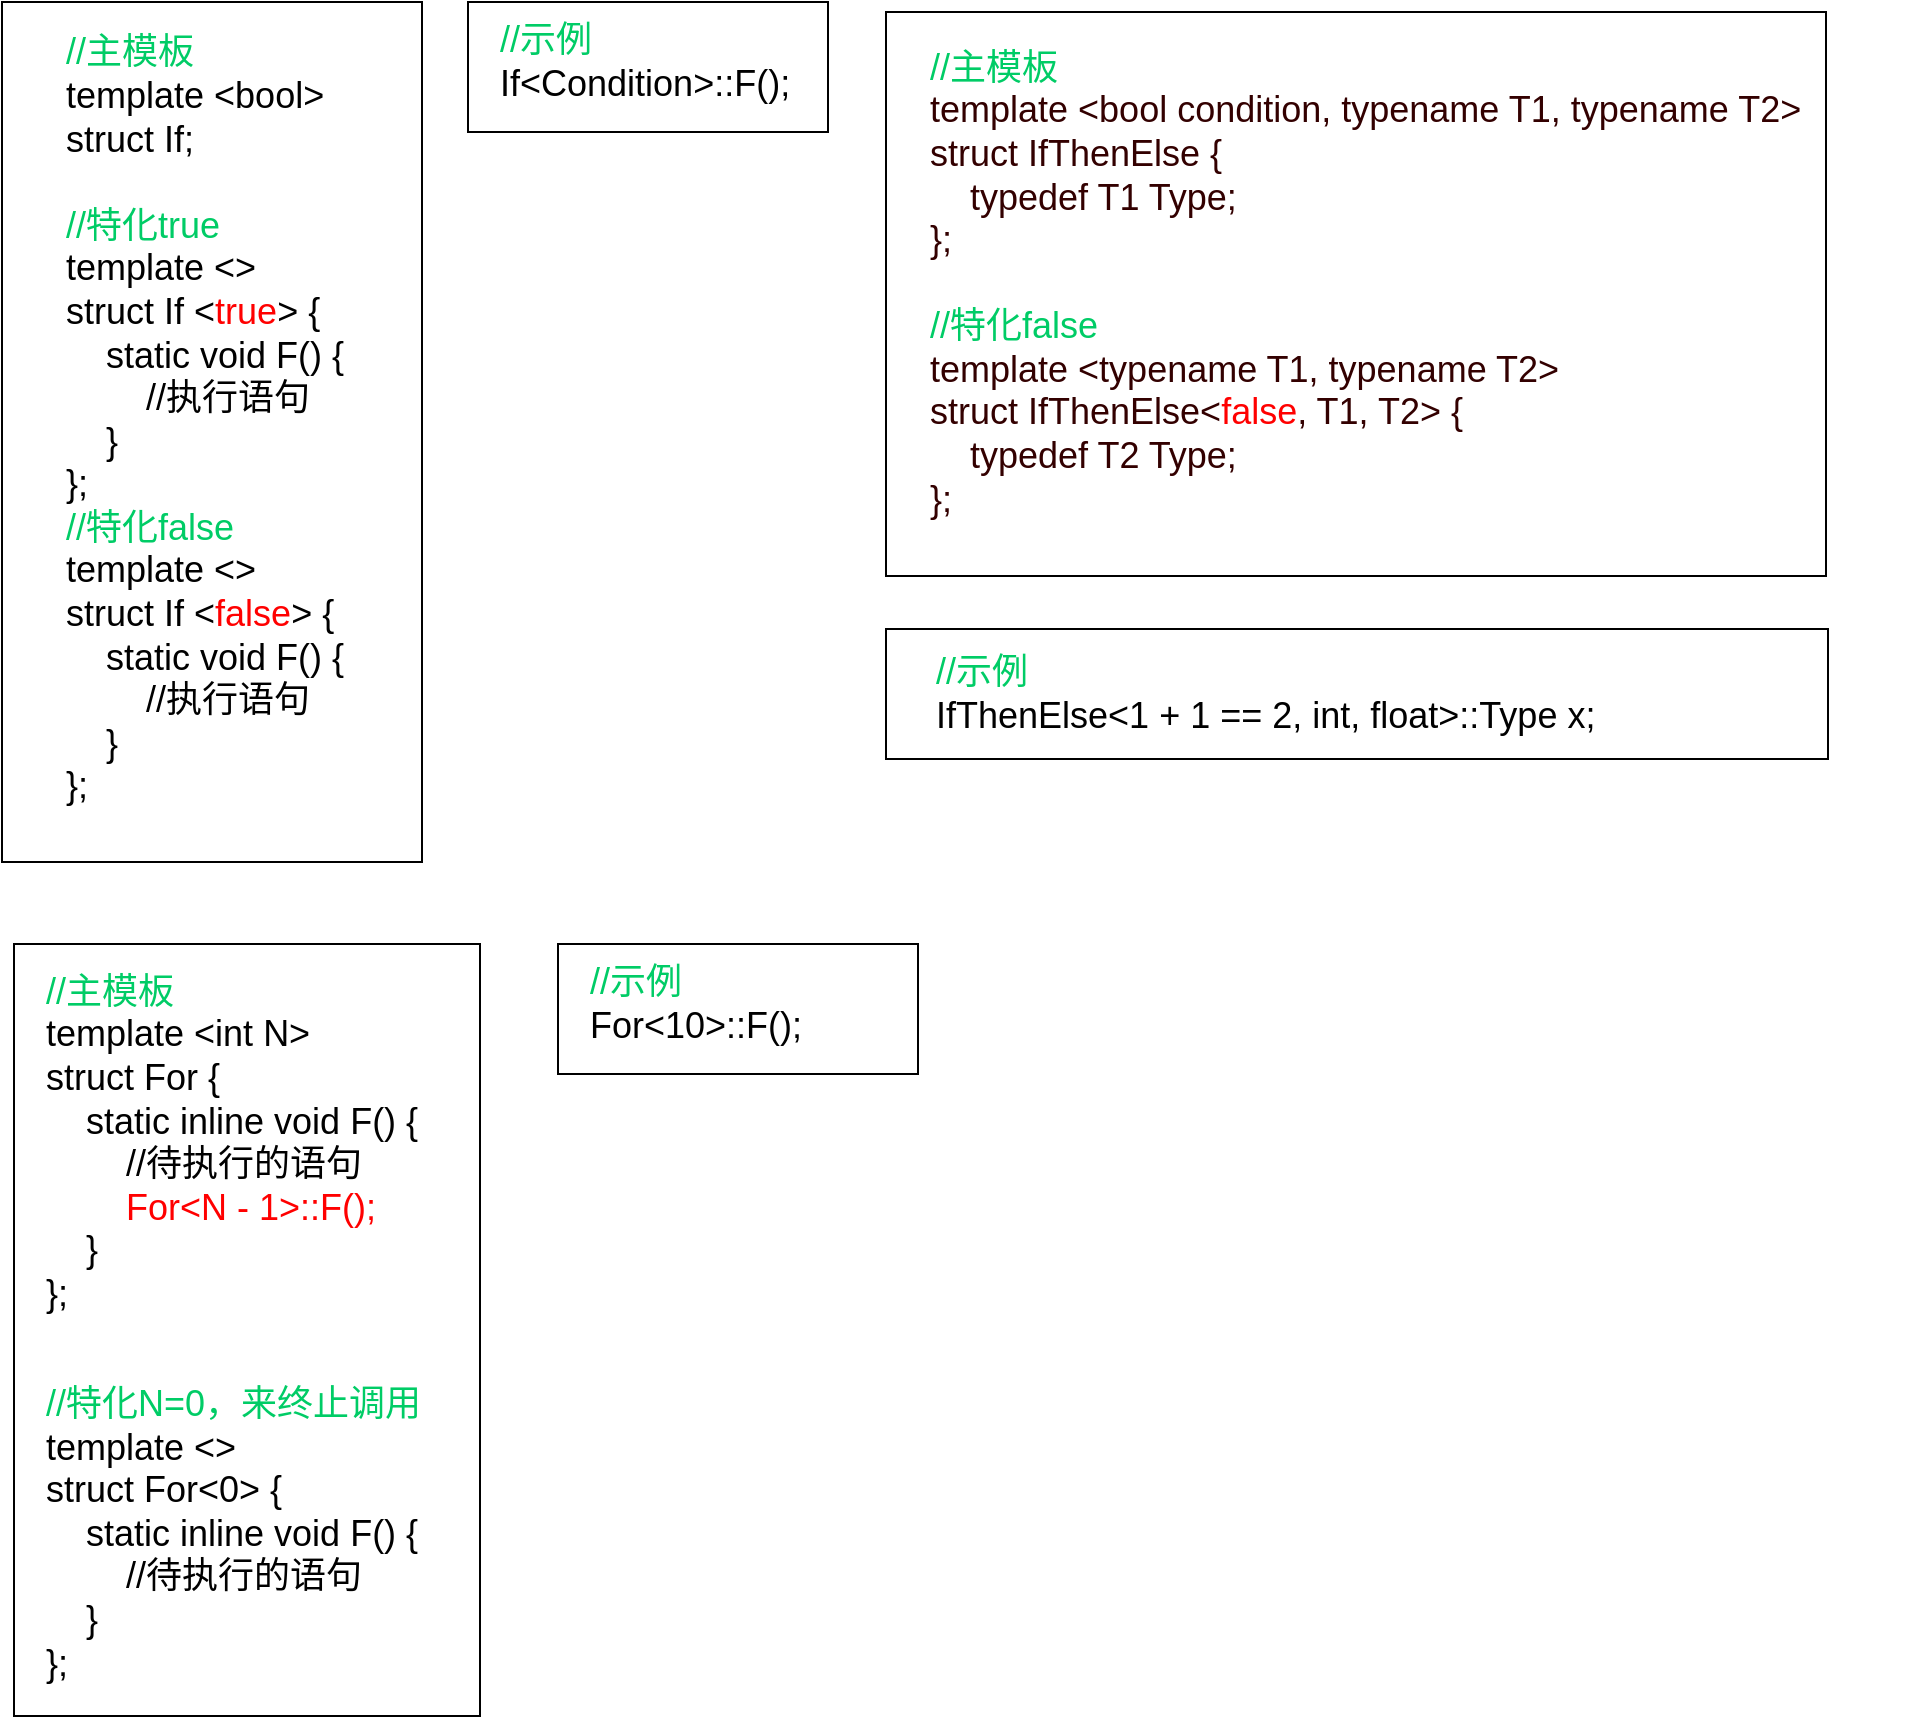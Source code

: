<mxfile version="15.8.8" type="github">
  <diagram id="snWvjUAeTah8dT2ijQAc" name="Page-1">
    <mxGraphModel dx="1422" dy="721" grid="0" gridSize="10" guides="1" tooltips="1" connect="1" arrows="1" fold="1" page="1" pageScale="1" pageWidth="1169" pageHeight="1654" math="0" shadow="0">
      <root>
        <mxCell id="0" />
        <mxCell id="1" parent="0" />
        <mxCell id="hhUrES_gIzhzEsyMibEw-5" value="" style="rounded=0;whiteSpace=wrap;html=1;fontSize=18;fontColor=#00CC66;" parent="1" vertex="1">
          <mxGeometry x="33" y="22" width="210" height="430" as="geometry" />
        </mxCell>
        <mxCell id="hhUrES_gIzhzEsyMibEw-2" value="&lt;div&gt;&lt;span style=&quot;font-size: 18px&quot;&gt;&lt;font color=&quot;#00cc66&quot;&gt;//主模板&lt;/font&gt;&lt;/span&gt;&lt;/div&gt;&lt;div&gt;&lt;span style=&quot;font-size: 18px&quot;&gt;template &amp;lt;bool&amp;gt;&lt;/span&gt;&lt;/div&gt;&lt;div&gt;&lt;span style=&quot;font-size: 18px&quot;&gt;struct If;&lt;/span&gt;&lt;/div&gt;&lt;div&gt;&lt;span style=&quot;font-size: 18px&quot;&gt;&lt;br&gt;&lt;/span&gt;&lt;/div&gt;&lt;div&gt;&lt;span style=&quot;font-size: 18px&quot;&gt;&lt;font color=&quot;#00cc66&quot;&gt;//特化true&lt;/font&gt;&lt;/span&gt;&lt;/div&gt;&lt;div&gt;&lt;span style=&quot;font-size: 18px&quot;&gt;template &amp;lt;&amp;gt;&lt;/span&gt;&lt;/div&gt;&lt;div&gt;&lt;span style=&quot;font-size: 18px&quot;&gt;struct If &amp;lt;&lt;font color=&quot;#ff0000&quot;&gt;true&lt;/font&gt;&amp;gt; {&lt;/span&gt;&lt;/div&gt;&lt;div&gt;&lt;span style=&quot;font-size: 18px&quot;&gt;&lt;span&gt;&lt;/span&gt;&amp;nbsp; &amp;nbsp; static void F() {&lt;/span&gt;&lt;/div&gt;&lt;div&gt;&lt;span style=&quot;font-size: 18px&quot;&gt;&lt;span&gt;&lt;/span&gt;&amp;nbsp; &amp;nbsp; &amp;nbsp; &amp;nbsp; //执行语句&lt;/span&gt;&lt;/div&gt;&lt;div&gt;&lt;span style=&quot;font-size: 18px&quot;&gt;&lt;span&gt;&lt;/span&gt;&amp;nbsp; &amp;nbsp; }&lt;/span&gt;&lt;/div&gt;&lt;div&gt;&lt;span style=&quot;font-size: 18px&quot;&gt;};&lt;/span&gt;&lt;/div&gt;&lt;div&gt;&lt;span style=&quot;font-size: 18px&quot;&gt;&lt;font color=&quot;#00cc66&quot;&gt;//特化false&lt;/font&gt;&lt;/span&gt;&lt;/div&gt;&lt;div&gt;&lt;span style=&quot;font-size: 18px&quot;&gt;template &amp;lt;&amp;gt;&lt;/span&gt;&lt;/div&gt;&lt;div&gt;&lt;span style=&quot;font-size: 18px&quot;&gt;struct If &amp;lt;&lt;font color=&quot;#ff0000&quot;&gt;false&lt;/font&gt;&amp;gt; {&lt;/span&gt;&lt;/div&gt;&lt;div&gt;&lt;span style=&quot;font-size: 18px&quot;&gt;&lt;span&gt;&lt;/span&gt;&amp;nbsp; &amp;nbsp; static void F() {&lt;/span&gt;&lt;/div&gt;&lt;div&gt;&lt;span style=&quot;font-size: 18px&quot;&gt;&lt;span&gt;&lt;/span&gt;&amp;nbsp; &amp;nbsp; &amp;nbsp; &amp;nbsp; //执行语句&lt;/span&gt;&lt;/div&gt;&lt;div&gt;&lt;span style=&quot;font-size: 18px&quot;&gt;&lt;span&gt;&lt;/span&gt;&amp;nbsp; &amp;nbsp; }&lt;/span&gt;&lt;/div&gt;&lt;div&gt;&lt;span style=&quot;font-size: 18px&quot;&gt;};&lt;/span&gt;&lt;/div&gt;&lt;div&gt;&lt;span style=&quot;font-size: 18px&quot;&gt;&lt;br&gt;&lt;/span&gt;&lt;/div&gt;" style="text;html=1;strokeColor=none;fillColor=none;align=left;verticalAlign=middle;whiteSpace=wrap;rounded=0;" parent="1" vertex="1">
          <mxGeometry x="63" y="32" width="250" height="420" as="geometry" />
        </mxCell>
        <mxCell id="hhUrES_gIzhzEsyMibEw-6" value="" style="rounded=0;whiteSpace=wrap;html=1;fontSize=18;fontColor=#FF0000;" parent="1" vertex="1">
          <mxGeometry x="266" y="22" width="180" height="65" as="geometry" />
        </mxCell>
        <mxCell id="hhUrES_gIzhzEsyMibEw-3" value="&lt;font color=&quot;#00cc66&quot;&gt;//示例&lt;/font&gt;&lt;br&gt;&lt;div&gt;&lt;span&gt;If&amp;lt;Condition&amp;gt;::F();&lt;/span&gt;&lt;/div&gt;" style="text;html=1;strokeColor=none;fillColor=none;align=left;verticalAlign=middle;whiteSpace=wrap;rounded=0;fontSize=18;" parent="1" vertex="1">
          <mxGeometry x="280" y="27" width="180" height="50" as="geometry" />
        </mxCell>
        <mxCell id="6aqVJjIVT79ClHKyngEW-1" value="" style="rounded=0;whiteSpace=wrap;html=1;" parent="1" vertex="1">
          <mxGeometry x="39" y="493" width="233" height="386" as="geometry" />
        </mxCell>
        <mxCell id="6aqVJjIVT79ClHKyngEW-2" value="&lt;pre&gt;&lt;font style=&quot;font-size: 18px&quot; face=&quot;Helvetica&quot;&gt;&lt;font color=&quot;#00cc66&quot;&gt;//主模板&lt;/font&gt;&lt;br&gt;template &amp;lt;int N&amp;gt;&lt;br&gt;struct For {&lt;br&gt;    static inline void F() {&lt;br&gt;        //待执行的语句&lt;br&gt;        &lt;font color=&quot;#ff0000&quot;&gt;For&amp;lt;N - 1&amp;gt;::F();&lt;/font&gt;&lt;br&gt;    }&lt;br&gt;};&lt;/font&gt;&lt;/pre&gt;&lt;pre&gt;&lt;font style=&quot;font-size: 18px&quot; face=&quot;Helvetica&quot;&gt;&lt;br&gt;&lt;font color=&quot;#00cc66&quot;&gt;//特化N=0，来终止调用&lt;/font&gt;&lt;br&gt;template &amp;lt;&amp;gt;&lt;br&gt;struct For&amp;lt;0&amp;gt; {&lt;br&gt;    static inline void F() {&lt;br&gt;        //待执行的语句&lt;br&gt;    }&lt;br&gt;};&lt;/font&gt;&lt;/pre&gt;" style="text;html=1;strokeColor=none;fillColor=none;align=left;verticalAlign=middle;whiteSpace=wrap;rounded=0;" parent="1" vertex="1">
          <mxGeometry x="53" y="498" width="251" height="373" as="geometry" />
        </mxCell>
        <mxCell id="6aqVJjIVT79ClHKyngEW-3" value="" style="rounded=0;whiteSpace=wrap;html=1;fontSize=18;fontColor=#FF0000;" parent="1" vertex="1">
          <mxGeometry x="311" y="493" width="180" height="65" as="geometry" />
        </mxCell>
        <mxCell id="6aqVJjIVT79ClHKyngEW-4" value="&lt;font color=&quot;#00cc66&quot;&gt;//示例&lt;/font&gt;&lt;br&gt;&lt;div&gt;&lt;span&gt; &lt;/span&gt;For&amp;lt;10&amp;gt;::F();&lt;br&gt;&lt;/div&gt;" style="text;html=1;strokeColor=none;fillColor=none;align=left;verticalAlign=middle;whiteSpace=wrap;rounded=0;fontSize=18;" parent="1" vertex="1">
          <mxGeometry x="325" y="498" width="180" height="50" as="geometry" />
        </mxCell>
        <mxCell id="6aqVJjIVT79ClHKyngEW-5" value="" style="rounded=0;whiteSpace=wrap;html=1;fontSize=18;fontColor=#FF0000;" parent="1" vertex="1">
          <mxGeometry x="475" y="27" width="470" height="282" as="geometry" />
        </mxCell>
        <mxCell id="6aqVJjIVT79ClHKyngEW-6" value="&lt;div&gt;&lt;font color=&quot;#00cc66&quot;&gt;//主模板&lt;/font&gt;&lt;/div&gt;&lt;div&gt;&lt;font color=&quot;#330000&quot;&gt;template &amp;lt;bool condition, typename T1, typename T2&amp;gt;&lt;/font&gt;&lt;/div&gt;&lt;div&gt;&lt;font color=&quot;#330000&quot;&gt;struct IfThenElse {&lt;/font&gt;&lt;/div&gt;&lt;div&gt;&lt;font color=&quot;#330000&quot;&gt;&lt;span&gt;&lt;/span&gt;&amp;nbsp; &amp;nbsp; typedef T1 Type;&lt;/font&gt;&lt;/div&gt;&lt;div&gt;&lt;font color=&quot;#330000&quot;&gt;};&lt;/font&gt;&lt;/div&gt;&lt;div&gt;&lt;font color=&quot;#330000&quot;&gt;&lt;br&gt;&lt;/font&gt;&lt;/div&gt;&lt;div&gt;&lt;font color=&quot;#00cc66&quot;&gt;//特化false&lt;/font&gt;&lt;/div&gt;&lt;div&gt;&lt;font color=&quot;#330000&quot;&gt;template &amp;lt;typename T1, typename T2&amp;gt;&lt;/font&gt;&lt;/div&gt;&lt;div&gt;&lt;font color=&quot;#330000&quot;&gt;struct IfThenElse&amp;lt;&lt;/font&gt;&lt;font color=&quot;#ff0000&quot;&gt;false&lt;/font&gt;&lt;font color=&quot;#330000&quot;&gt;, T1, T2&amp;gt; {&lt;/font&gt;&lt;/div&gt;&lt;div&gt;&lt;font color=&quot;#330000&quot;&gt;&lt;span&gt;&lt;/span&gt;&amp;nbsp; &amp;nbsp; typedef T2 Type;&lt;/font&gt;&lt;/div&gt;&lt;div&gt;&lt;font color=&quot;#330000&quot;&gt;};&lt;/font&gt;&lt;/div&gt;" style="text;html=1;strokeColor=none;fillColor=none;align=left;verticalAlign=middle;whiteSpace=wrap;rounded=0;fontSize=18;" parent="1" vertex="1">
          <mxGeometry x="495" y="38" width="494" height="250" as="geometry" />
        </mxCell>
        <mxCell id="6aqVJjIVT79ClHKyngEW-8" value="" style="rounded=0;whiteSpace=wrap;html=1;fontSize=18;fontColor=#FF0000;" parent="1" vertex="1">
          <mxGeometry x="475" y="335.5" width="471" height="65" as="geometry" />
        </mxCell>
        <mxCell id="6aqVJjIVT79ClHKyngEW-9" value="&lt;font color=&quot;#00cc66&quot;&gt;//示例&lt;/font&gt;&lt;br&gt;&lt;div&gt;&lt;span&gt; &lt;/span&gt;IfThenElse&amp;lt;1 + 1 == 2, int, float&amp;gt;::Type x;&lt;br&gt;&lt;/div&gt;" style="text;html=1;strokeColor=none;fillColor=none;align=left;verticalAlign=middle;whiteSpace=wrap;rounded=0;fontSize=18;" parent="1" vertex="1">
          <mxGeometry x="498" y="343" width="430" height="50" as="geometry" />
        </mxCell>
      </root>
    </mxGraphModel>
  </diagram>
</mxfile>
